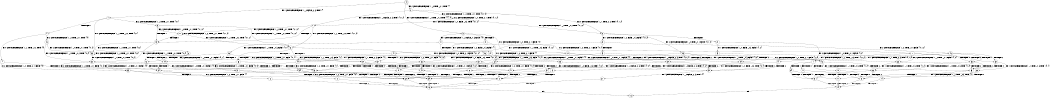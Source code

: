 digraph BCG {
size = "7, 10.5";
center = TRUE;
node [shape = circle];
0 [peripheries = 2];
0 -> 1 [label = "EX !1 !ATOMIC_EXCH_BRANCH (1, +0, FALSE, +0, 3, TRUE) !{}"];
0 -> 2 [label = "EX !2 !ATOMIC_EXCH_BRANCH (1, +0, TRUE, +0, 1, TRUE) !{}"];
0 -> 3 [label = "EX !0 !ATOMIC_EXCH_BRANCH (1, +1, TRUE, +0, 2, TRUE) !{}"];
1 -> 4 [label = "TERMINATE !1"];
1 -> 5 [label = "EX !2 !ATOMIC_EXCH_BRANCH (1, +0, TRUE, +0, 1, TRUE) !{0, 1}"];
1 -> 6 [label = "EX !0 !ATOMIC_EXCH_BRANCH (1, +1, TRUE, +0, 2, TRUE) !{0, 1}"];
2 -> 7 [label = "EX !1 !ATOMIC_EXCH_BRANCH (1, +0, FALSE, +0, 3, TRUE) !{0, 1, 2}"];
2 -> 8 [label = "EX !0 !ATOMIC_EXCH_BRANCH (1, +1, TRUE, +0, 2, TRUE) !{0, 1, 2}"];
2 -> 9 [label = "EX !2 !ATOMIC_EXCH_BRANCH (1, +0, TRUE, +0, 1, TRUE) !{0, 1, 2}"];
3 -> 10 [label = "TERMINATE !0"];
3 -> 11 [label = "EX !1 !ATOMIC_EXCH_BRANCH (1, +0, FALSE, +0, 3, FALSE) !{0}"];
3 -> 12 [label = "EX !2 !ATOMIC_EXCH_BRANCH (1, +0, TRUE, +0, 1, FALSE) !{0}"];
4 -> 13 [label = "EX !2 !ATOMIC_EXCH_BRANCH (1, +0, TRUE, +0, 1, TRUE) !{0}"];
4 -> 14 [label = "EX !0 !ATOMIC_EXCH_BRANCH (1, +1, TRUE, +0, 2, TRUE) !{0}"];
5 -> 15 [label = "TERMINATE !1"];
5 -> 16 [label = "EX !0 !ATOMIC_EXCH_BRANCH (1, +1, TRUE, +0, 2, TRUE) !{0, 1, 2}"];
5 -> 17 [label = "EX !2 !ATOMIC_EXCH_BRANCH (1, +0, TRUE, +0, 1, TRUE) !{0, 1, 2}"];
6 -> 18 [label = "TERMINATE !1"];
6 -> 19 [label = "TERMINATE !0"];
6 -> 20 [label = "EX !2 !ATOMIC_EXCH_BRANCH (1, +0, TRUE, +0, 1, FALSE) !{0, 1}"];
7 -> 15 [label = "TERMINATE !1"];
7 -> 16 [label = "EX !0 !ATOMIC_EXCH_BRANCH (1, +1, TRUE, +0, 2, TRUE) !{0, 1, 2}"];
7 -> 17 [label = "EX !2 !ATOMIC_EXCH_BRANCH (1, +0, TRUE, +0, 1, TRUE) !{0, 1, 2}"];
8 -> 21 [label = "TERMINATE !0"];
8 -> 22 [label = "EX !1 !ATOMIC_EXCH_BRANCH (1, +0, FALSE, +0, 3, FALSE) !{0, 1, 2}"];
8 -> 23 [label = "EX !2 !ATOMIC_EXCH_BRANCH (1, +0, TRUE, +0, 1, FALSE) !{0, 1, 2}"];
9 -> 7 [label = "EX !1 !ATOMIC_EXCH_BRANCH (1, +0, FALSE, +0, 3, TRUE) !{0, 1, 2}"];
9 -> 8 [label = "EX !0 !ATOMIC_EXCH_BRANCH (1, +1, TRUE, +0, 2, TRUE) !{0, 1, 2}"];
9 -> 9 [label = "EX !2 !ATOMIC_EXCH_BRANCH (1, +0, TRUE, +0, 1, TRUE) !{0, 1, 2}"];
10 -> 24 [label = "EX !1 !ATOMIC_EXCH_BRANCH (1, +0, FALSE, +0, 3, FALSE) !{}"];
10 -> 25 [label = "EX !2 !ATOMIC_EXCH_BRANCH (1, +0, TRUE, +0, 1, FALSE) !{}"];
11 -> 26 [label = "TERMINATE !0"];
11 -> 27 [label = "EX !2 !ATOMIC_EXCH_BRANCH (1, +0, TRUE, +0, 1, FALSE) !{0, 1}"];
11 -> 28 [label = "EX !1 !ATOMIC_EXCH_BRANCH (1, +1, TRUE, +0, 3, FALSE) !{0, 1}"];
12 -> 29 [label = "TERMINATE !2"];
12 -> 30 [label = "TERMINATE !0"];
12 -> 31 [label = "EX !1 !ATOMIC_EXCH_BRANCH (1, +0, FALSE, +0, 3, TRUE) !{0, 1, 2}"];
13 -> 32 [label = "EX !0 !ATOMIC_EXCH_BRANCH (1, +1, TRUE, +0, 2, TRUE) !{0, 2}"];
13 -> 33 [label = "EX !2 !ATOMIC_EXCH_BRANCH (1, +0, TRUE, +0, 1, TRUE) !{0, 2}"];
14 -> 34 [label = "TERMINATE !0"];
14 -> 35 [label = "EX !2 !ATOMIC_EXCH_BRANCH (1, +0, TRUE, +0, 1, FALSE) !{0}"];
15 -> 32 [label = "EX !0 !ATOMIC_EXCH_BRANCH (1, +1, TRUE, +0, 2, TRUE) !{0, 2}"];
15 -> 33 [label = "EX !2 !ATOMIC_EXCH_BRANCH (1, +0, TRUE, +0, 1, TRUE) !{0, 2}"];
16 -> 36 [label = "TERMINATE !1"];
16 -> 37 [label = "TERMINATE !0"];
16 -> 38 [label = "EX !2 !ATOMIC_EXCH_BRANCH (1, +0, TRUE, +0, 1, FALSE) !{0, 1, 2}"];
17 -> 15 [label = "TERMINATE !1"];
17 -> 16 [label = "EX !0 !ATOMIC_EXCH_BRANCH (1, +1, TRUE, +0, 2, TRUE) !{0, 1, 2}"];
17 -> 17 [label = "EX !2 !ATOMIC_EXCH_BRANCH (1, +0, TRUE, +0, 1, TRUE) !{0, 1, 2}"];
18 -> 34 [label = "TERMINATE !0"];
18 -> 35 [label = "EX !2 !ATOMIC_EXCH_BRANCH (1, +0, TRUE, +0, 1, FALSE) !{0}"];
19 -> 34 [label = "TERMINATE !1"];
19 -> 39 [label = "EX !2 !ATOMIC_EXCH_BRANCH (1, +0, TRUE, +0, 1, FALSE) !{1}"];
20 -> 40 [label = "TERMINATE !1"];
20 -> 41 [label = "TERMINATE !2"];
20 -> 42 [label = "TERMINATE !0"];
21 -> 43 [label = "EX !1 !ATOMIC_EXCH_BRANCH (1, +0, FALSE, +0, 3, FALSE) !{1, 2}"];
21 -> 44 [label = "EX !2 !ATOMIC_EXCH_BRANCH (1, +0, TRUE, +0, 1, FALSE) !{1, 2}"];
22 -> 45 [label = "TERMINATE !0"];
22 -> 46 [label = "EX !2 !ATOMIC_EXCH_BRANCH (1, +0, TRUE, +0, 1, FALSE) !{0, 1, 2}"];
22 -> 47 [label = "EX !1 !ATOMIC_EXCH_BRANCH (1, +1, TRUE, +0, 3, FALSE) !{0, 1, 2}"];
23 -> 29 [label = "TERMINATE !2"];
23 -> 30 [label = "TERMINATE !0"];
23 -> 31 [label = "EX !1 !ATOMIC_EXCH_BRANCH (1, +0, FALSE, +0, 3, TRUE) !{0, 1, 2}"];
24 -> 48 [label = "EX !2 !ATOMIC_EXCH_BRANCH (1, +0, TRUE, +0, 1, FALSE) !{1}"];
24 -> 49 [label = "EX !1 !ATOMIC_EXCH_BRANCH (1, +1, TRUE, +0, 3, FALSE) !{1}"];
25 -> 50 [label = "TERMINATE !2"];
25 -> 51 [label = "EX !1 !ATOMIC_EXCH_BRANCH (1, +0, FALSE, +0, 3, TRUE) !{1, 2}"];
26 -> 48 [label = "EX !2 !ATOMIC_EXCH_BRANCH (1, +0, TRUE, +0, 1, FALSE) !{1}"];
26 -> 49 [label = "EX !1 !ATOMIC_EXCH_BRANCH (1, +1, TRUE, +0, 3, FALSE) !{1}"];
27 -> 52 [label = "TERMINATE !2"];
27 -> 53 [label = "TERMINATE !0"];
27 -> 54 [label = "EX !1 !ATOMIC_EXCH_BRANCH (1, +1, TRUE, +0, 3, TRUE) !{0, 1, 2}"];
28 -> 18 [label = "TERMINATE !1"];
28 -> 19 [label = "TERMINATE !0"];
28 -> 20 [label = "EX !2 !ATOMIC_EXCH_BRANCH (1, +0, TRUE, +0, 1, FALSE) !{0, 1}"];
29 -> 50 [label = "TERMINATE !0"];
29 -> 55 [label = "EX !1 !ATOMIC_EXCH_BRANCH (1, +0, FALSE, +0, 3, TRUE) !{0, 1}"];
30 -> 50 [label = "TERMINATE !2"];
30 -> 51 [label = "EX !1 !ATOMIC_EXCH_BRANCH (1, +0, FALSE, +0, 3, TRUE) !{1, 2}"];
31 -> 40 [label = "TERMINATE !1"];
31 -> 41 [label = "TERMINATE !2"];
31 -> 42 [label = "TERMINATE !0"];
32 -> 56 [label = "TERMINATE !0"];
32 -> 57 [label = "EX !2 !ATOMIC_EXCH_BRANCH (1, +0, TRUE, +0, 1, FALSE) !{0, 2}"];
33 -> 32 [label = "EX !0 !ATOMIC_EXCH_BRANCH (1, +1, TRUE, +0, 2, TRUE) !{0, 2}"];
33 -> 33 [label = "EX !2 !ATOMIC_EXCH_BRANCH (1, +0, TRUE, +0, 1, TRUE) !{0, 2}"];
34 -> 58 [label = "EX !2 !ATOMIC_EXCH_BRANCH (1, +0, TRUE, +0, 1, FALSE) !{}"];
35 -> 59 [label = "TERMINATE !2"];
35 -> 60 [label = "TERMINATE !0"];
36 -> 56 [label = "TERMINATE !0"];
36 -> 57 [label = "EX !2 !ATOMIC_EXCH_BRANCH (1, +0, TRUE, +0, 1, FALSE) !{0, 2}"];
37 -> 56 [label = "TERMINATE !1"];
37 -> 61 [label = "EX !2 !ATOMIC_EXCH_BRANCH (1, +0, TRUE, +0, 1, FALSE) !{1, 2}"];
38 -> 40 [label = "TERMINATE !1"];
38 -> 41 [label = "TERMINATE !2"];
38 -> 42 [label = "TERMINATE !0"];
39 -> 60 [label = "TERMINATE !1"];
39 -> 62 [label = "TERMINATE !2"];
40 -> 59 [label = "TERMINATE !2"];
40 -> 60 [label = "TERMINATE !0"];
41 -> 59 [label = "TERMINATE !1"];
41 -> 62 [label = "TERMINATE !0"];
42 -> 60 [label = "TERMINATE !1"];
42 -> 62 [label = "TERMINATE !2"];
43 -> 63 [label = "EX !2 !ATOMIC_EXCH_BRANCH (1, +0, TRUE, +0, 1, FALSE) !{1, 2}"];
43 -> 64 [label = "EX !1 !ATOMIC_EXCH_BRANCH (1, +1, TRUE, +0, 3, FALSE) !{1, 2}"];
44 -> 50 [label = "TERMINATE !2"];
44 -> 51 [label = "EX !1 !ATOMIC_EXCH_BRANCH (1, +0, FALSE, +0, 3, TRUE) !{1, 2}"];
45 -> 63 [label = "EX !2 !ATOMIC_EXCH_BRANCH (1, +0, TRUE, +0, 1, FALSE) !{1, 2}"];
45 -> 64 [label = "EX !1 !ATOMIC_EXCH_BRANCH (1, +1, TRUE, +0, 3, FALSE) !{1, 2}"];
46 -> 52 [label = "TERMINATE !2"];
46 -> 53 [label = "TERMINATE !0"];
46 -> 54 [label = "EX !1 !ATOMIC_EXCH_BRANCH (1, +1, TRUE, +0, 3, TRUE) !{0, 1, 2}"];
47 -> 36 [label = "TERMINATE !1"];
47 -> 37 [label = "TERMINATE !0"];
47 -> 38 [label = "EX !2 !ATOMIC_EXCH_BRANCH (1, +0, TRUE, +0, 1, FALSE) !{0, 1, 2}"];
48 -> 65 [label = "TERMINATE !2"];
48 -> 66 [label = "EX !1 !ATOMIC_EXCH_BRANCH (1, +1, TRUE, +0, 3, TRUE) !{1, 2}"];
49 -> 34 [label = "TERMINATE !1"];
49 -> 39 [label = "EX !2 !ATOMIC_EXCH_BRANCH (1, +0, TRUE, +0, 1, FALSE) !{1}"];
50 -> 67 [label = "EX !1 !ATOMIC_EXCH_BRANCH (1, +0, FALSE, +0, 3, TRUE) !{1}"];
51 -> 60 [label = "TERMINATE !1"];
51 -> 62 [label = "TERMINATE !2"];
52 -> 65 [label = "TERMINATE !0"];
52 -> 68 [label = "EX !1 !ATOMIC_EXCH_BRANCH (1, +1, TRUE, +0, 3, TRUE) !{0, 1}"];
53 -> 65 [label = "TERMINATE !2"];
53 -> 66 [label = "EX !1 !ATOMIC_EXCH_BRANCH (1, +1, TRUE, +0, 3, TRUE) !{1, 2}"];
54 -> 69 [label = "TERMINATE !1"];
54 -> 70 [label = "TERMINATE !2"];
54 -> 71 [label = "TERMINATE !0"];
55 -> 59 [label = "TERMINATE !1"];
55 -> 62 [label = "TERMINATE !0"];
56 -> 72 [label = "EX !2 !ATOMIC_EXCH_BRANCH (1, +0, TRUE, +0, 1, FALSE) !{2}"];
57 -> 59 [label = "TERMINATE !2"];
57 -> 60 [label = "TERMINATE !0"];
58 -> 73 [label = "TERMINATE !2"];
59 -> 73 [label = "TERMINATE !0"];
60 -> 73 [label = "TERMINATE !2"];
61 -> 60 [label = "TERMINATE !1"];
61 -> 62 [label = "TERMINATE !2"];
62 -> 73 [label = "TERMINATE !1"];
63 -> 65 [label = "TERMINATE !2"];
63 -> 66 [label = "EX !1 !ATOMIC_EXCH_BRANCH (1, +1, TRUE, +0, 3, TRUE) !{1, 2}"];
64 -> 56 [label = "TERMINATE !1"];
64 -> 61 [label = "EX !2 !ATOMIC_EXCH_BRANCH (1, +0, TRUE, +0, 1, FALSE) !{1, 2}"];
65 -> 74 [label = "EX !1 !ATOMIC_EXCH_BRANCH (1, +1, TRUE, +0, 3, TRUE) !{1}"];
66 -> 75 [label = "TERMINATE !1"];
66 -> 76 [label = "TERMINATE !2"];
67 -> 73 [label = "TERMINATE !1"];
68 -> 77 [label = "TERMINATE !1"];
68 -> 76 [label = "TERMINATE !0"];
69 -> 77 [label = "TERMINATE !2"];
69 -> 75 [label = "TERMINATE !0"];
70 -> 77 [label = "TERMINATE !1"];
70 -> 76 [label = "TERMINATE !0"];
71 -> 75 [label = "TERMINATE !1"];
71 -> 76 [label = "TERMINATE !2"];
72 -> 73 [label = "TERMINATE !2"];
73 -> 78 [label = "exit"];
74 -> 79 [label = "TERMINATE !1"];
75 -> 79 [label = "TERMINATE !2"];
76 -> 79 [label = "TERMINATE !1"];
77 -> 79 [label = "TERMINATE !0"];
79 -> 78 [label = "exit"];
}
